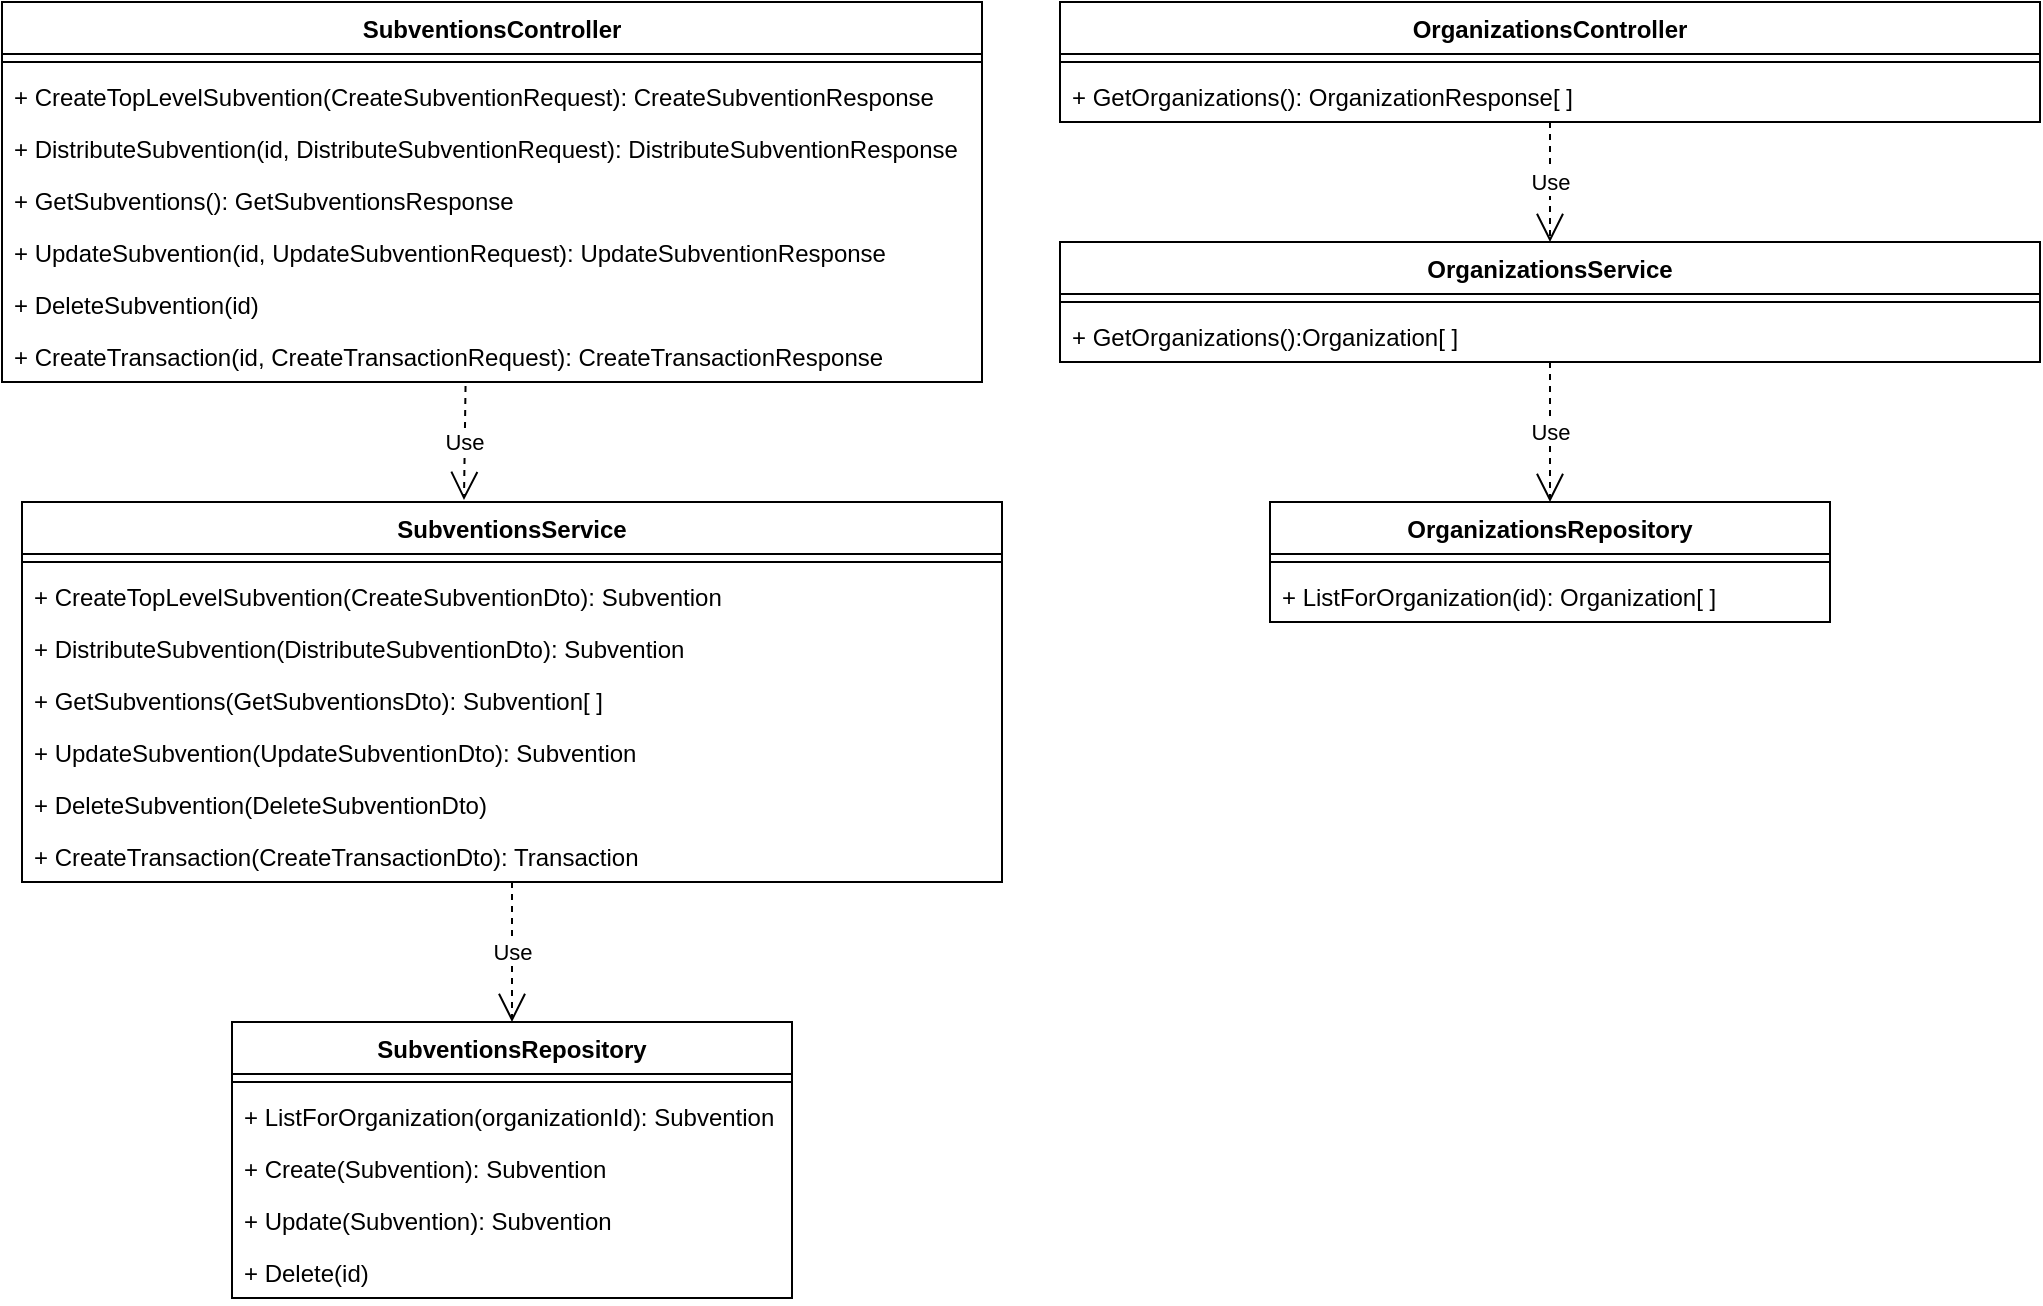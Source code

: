 <mxfile version="20.6.2" type="device"><diagram name="Page-1" id="e7e014a7-5840-1c2e-5031-d8a46d1fe8dd"><mxGraphModel dx="1018" dy="684" grid="1" gridSize="10" guides="1" tooltips="1" connect="1" arrows="1" fold="1" page="1" pageScale="1" pageWidth="1169" pageHeight="826" background="none" math="0" shadow="0"><root><mxCell id="0"/><mxCell id="1" parent="0"/><mxCell id="teZU_m9eYB5eQzAJ3jgt-41" value="SubventionsController" style="swimlane;fontStyle=1;align=center;verticalAlign=top;childLayout=stackLayout;horizontal=1;startSize=26;horizontalStack=0;resizeParent=1;resizeParentMax=0;resizeLast=0;collapsible=1;marginBottom=0;" parent="1" vertex="1"><mxGeometry x="140" y="50" width="490" height="190" as="geometry"/></mxCell><mxCell id="teZU_m9eYB5eQzAJ3jgt-43" value="" style="line;strokeWidth=1;fillColor=none;align=left;verticalAlign=middle;spacingTop=-1;spacingLeft=3;spacingRight=3;rotatable=0;labelPosition=right;points=[];portConstraint=eastwest;strokeColor=inherit;" parent="teZU_m9eYB5eQzAJ3jgt-41" vertex="1"><mxGeometry y="26" width="490" height="8" as="geometry"/></mxCell><mxCell id="teZU_m9eYB5eQzAJ3jgt-44" value="+ CreateTopLevelSubvention(CreateSubventionRequest): CreateSubventionResponse" style="text;strokeColor=none;fillColor=none;align=left;verticalAlign=top;spacingLeft=4;spacingRight=4;overflow=hidden;rotatable=0;points=[[0,0.5],[1,0.5]];portConstraint=eastwest;" parent="teZU_m9eYB5eQzAJ3jgt-41" vertex="1"><mxGeometry y="34" width="490" height="26" as="geometry"/></mxCell><mxCell id="vfzUL8kGikO54vaJx0zX-7" value="+ DistributeSubvention(id, DistributeSubventionRequest): DistributeSubventionResponse" style="text;strokeColor=none;fillColor=none;align=left;verticalAlign=top;spacingLeft=4;spacingRight=4;overflow=hidden;rotatable=0;points=[[0,0.5],[1,0.5]];portConstraint=eastwest;" parent="teZU_m9eYB5eQzAJ3jgt-41" vertex="1"><mxGeometry y="60" width="490" height="26" as="geometry"/></mxCell><mxCell id="vfzUL8kGikO54vaJx0zX-6" value="+ GetSubventions(): GetSubventionsResponse" style="text;strokeColor=none;fillColor=none;align=left;verticalAlign=top;spacingLeft=4;spacingRight=4;overflow=hidden;rotatable=0;points=[[0,0.5],[1,0.5]];portConstraint=eastwest;" parent="teZU_m9eYB5eQzAJ3jgt-41" vertex="1"><mxGeometry y="86" width="490" height="26" as="geometry"/></mxCell><mxCell id="vfzUL8kGikO54vaJx0zX-11" value="+ UpdateSubvention(id, UpdateSubventionRequest): UpdateSubventionResponse" style="text;strokeColor=none;fillColor=none;align=left;verticalAlign=top;spacingLeft=4;spacingRight=4;overflow=hidden;rotatable=0;points=[[0,0.5],[1,0.5]];portConstraint=eastwest;" parent="teZU_m9eYB5eQzAJ3jgt-41" vertex="1"><mxGeometry y="112" width="490" height="26" as="geometry"/></mxCell><mxCell id="vfzUL8kGikO54vaJx0zX-10" value="+ DeleteSubvention(id)" style="text;strokeColor=none;fillColor=none;align=left;verticalAlign=top;spacingLeft=4;spacingRight=4;overflow=hidden;rotatable=0;points=[[0,0.5],[1,0.5]];portConstraint=eastwest;" parent="teZU_m9eYB5eQzAJ3jgt-41" vertex="1"><mxGeometry y="138" width="490" height="26" as="geometry"/></mxCell><mxCell id="vfzUL8kGikO54vaJx0zX-15" value="+ CreateTransaction(id, CreateTransactionRequest): CreateTransactionResponse" style="text;strokeColor=none;fillColor=none;align=left;verticalAlign=top;spacingLeft=4;spacingRight=4;overflow=hidden;rotatable=0;points=[[0,0.5],[1,0.5]];portConstraint=eastwest;" parent="teZU_m9eYB5eQzAJ3jgt-41" vertex="1"><mxGeometry y="164" width="490" height="26" as="geometry"/></mxCell><mxCell id="teZU_m9eYB5eQzAJ3jgt-45" value="SubventionsService" style="swimlane;fontStyle=1;align=center;verticalAlign=top;childLayout=stackLayout;horizontal=1;startSize=26;horizontalStack=0;resizeParent=1;resizeParentMax=0;resizeLast=0;collapsible=1;marginBottom=0;" parent="1" vertex="1"><mxGeometry x="150" y="300" width="490" height="190" as="geometry"/></mxCell><mxCell id="teZU_m9eYB5eQzAJ3jgt-46" value="" style="line;strokeWidth=1;fillColor=none;align=left;verticalAlign=middle;spacingTop=-1;spacingLeft=3;spacingRight=3;rotatable=0;labelPosition=right;points=[];portConstraint=eastwest;strokeColor=inherit;" parent="teZU_m9eYB5eQzAJ3jgt-45" vertex="1"><mxGeometry y="26" width="490" height="8" as="geometry"/></mxCell><mxCell id="teZU_m9eYB5eQzAJ3jgt-47" value="+ CreateTopLevelSubvention(CreateSubventionDto): Subvention" style="text;strokeColor=none;fillColor=none;align=left;verticalAlign=top;spacingLeft=4;spacingRight=4;overflow=hidden;rotatable=0;points=[[0,0.5],[1,0.5]];portConstraint=eastwest;" parent="teZU_m9eYB5eQzAJ3jgt-45" vertex="1"><mxGeometry y="34" width="490" height="26" as="geometry"/></mxCell><mxCell id="vfzUL8kGikO54vaJx0zX-9" value="+ DistributeSubvention(DistributeSubventionDto): Subvention" style="text;strokeColor=none;fillColor=none;align=left;verticalAlign=top;spacingLeft=4;spacingRight=4;overflow=hidden;rotatable=0;points=[[0,0.5],[1,0.5]];portConstraint=eastwest;" parent="teZU_m9eYB5eQzAJ3jgt-45" vertex="1"><mxGeometry y="60" width="490" height="26" as="geometry"/></mxCell><mxCell id="vfzUL8kGikO54vaJx0zX-8" value="+ GetSubventions(GetSubventionsDto): Subvention[ ]" style="text;strokeColor=none;fillColor=none;align=left;verticalAlign=top;spacingLeft=4;spacingRight=4;overflow=hidden;rotatable=0;points=[[0,0.5],[1,0.5]];portConstraint=eastwest;" parent="teZU_m9eYB5eQzAJ3jgt-45" vertex="1"><mxGeometry y="86" width="490" height="26" as="geometry"/></mxCell><mxCell id="vfzUL8kGikO54vaJx0zX-13" value="+ UpdateSubvention(UpdateSubventionDto): Subvention" style="text;strokeColor=none;fillColor=none;align=left;verticalAlign=top;spacingLeft=4;spacingRight=4;overflow=hidden;rotatable=0;points=[[0,0.5],[1,0.5]];portConstraint=eastwest;" parent="teZU_m9eYB5eQzAJ3jgt-45" vertex="1"><mxGeometry y="112" width="490" height="26" as="geometry"/></mxCell><mxCell id="vfzUL8kGikO54vaJx0zX-12" value="+ DeleteSubvention(DeleteSubventionDto)" style="text;strokeColor=none;fillColor=none;align=left;verticalAlign=top;spacingLeft=4;spacingRight=4;overflow=hidden;rotatable=0;points=[[0,0.5],[1,0.5]];portConstraint=eastwest;" parent="teZU_m9eYB5eQzAJ3jgt-45" vertex="1"><mxGeometry y="138" width="490" height="26" as="geometry"/></mxCell><mxCell id="vfzUL8kGikO54vaJx0zX-17" value="+ CreateTransaction(CreateTransactionDto): Transaction" style="text;strokeColor=none;fillColor=none;align=left;verticalAlign=top;spacingLeft=4;spacingRight=4;overflow=hidden;rotatable=0;points=[[0,0.5],[1,0.5]];portConstraint=eastwest;" parent="teZU_m9eYB5eQzAJ3jgt-45" vertex="1"><mxGeometry y="164" width="490" height="26" as="geometry"/></mxCell><mxCell id="qTpzYW5HqrFSMc56SvK--1" value="Use" style="endArrow=open;endSize=12;dashed=1;html=1;rounded=0;exitX=0.473;exitY=1.077;exitDx=0;exitDy=0;exitPerimeter=0;entryX=0.451;entryY=-0.005;entryDx=0;entryDy=0;entryPerimeter=0;" parent="1" source="vfzUL8kGikO54vaJx0zX-15" target="teZU_m9eYB5eQzAJ3jgt-45" edge="1"><mxGeometry width="160" relative="1" as="geometry"><mxPoint x="360" y="260" as="sourcePoint"/><mxPoint x="520" y="260" as="targetPoint"/></mxGeometry></mxCell><mxCell id="vkTlUyQdWWWFNAxrpz2R-1" value="OrganizationsController" style="swimlane;fontStyle=1;align=center;verticalAlign=top;childLayout=stackLayout;horizontal=1;startSize=26;horizontalStack=0;resizeParent=1;resizeParentMax=0;resizeLast=0;collapsible=1;marginBottom=0;" parent="1" vertex="1"><mxGeometry x="669" y="50" width="490" height="60" as="geometry"/></mxCell><mxCell id="vkTlUyQdWWWFNAxrpz2R-2" value="" style="line;strokeWidth=1;fillColor=none;align=left;verticalAlign=middle;spacingTop=-1;spacingLeft=3;spacingRight=3;rotatable=0;labelPosition=right;points=[];portConstraint=eastwest;strokeColor=inherit;" parent="vkTlUyQdWWWFNAxrpz2R-1" vertex="1"><mxGeometry y="26" width="490" height="8" as="geometry"/></mxCell><mxCell id="vkTlUyQdWWWFNAxrpz2R-5" value="+ GetOrganizations(): OrganizationResponse[ ]" style="text;strokeColor=none;fillColor=none;align=left;verticalAlign=top;spacingLeft=4;spacingRight=4;overflow=hidden;rotatable=0;points=[[0,0.5],[1,0.5]];portConstraint=eastwest;" parent="vkTlUyQdWWWFNAxrpz2R-1" vertex="1"><mxGeometry y="34" width="490" height="26" as="geometry"/></mxCell><mxCell id="vkTlUyQdWWWFNAxrpz2R-89" value="OrganizationsService" style="swimlane;fontStyle=1;align=center;verticalAlign=top;childLayout=stackLayout;horizontal=1;startSize=26;horizontalStack=0;resizeParent=1;resizeParentMax=0;resizeLast=0;collapsible=1;marginBottom=0;" parent="1" vertex="1"><mxGeometry x="669" y="170" width="490" height="60" as="geometry"/></mxCell><mxCell id="vkTlUyQdWWWFNAxrpz2R-90" value="" style="line;strokeWidth=1;fillColor=none;align=left;verticalAlign=middle;spacingTop=-1;spacingLeft=3;spacingRight=3;rotatable=0;labelPosition=right;points=[];portConstraint=eastwest;strokeColor=inherit;" parent="vkTlUyQdWWWFNAxrpz2R-89" vertex="1"><mxGeometry y="26" width="490" height="8" as="geometry"/></mxCell><mxCell id="vkTlUyQdWWWFNAxrpz2R-91" value="+ GetOrganizations():Organization[ ]" style="text;strokeColor=none;fillColor=none;align=left;verticalAlign=top;spacingLeft=4;spacingRight=4;overflow=hidden;rotatable=0;points=[[0,0.5],[1,0.5]];portConstraint=eastwest;" parent="vkTlUyQdWWWFNAxrpz2R-89" vertex="1"><mxGeometry y="34" width="490" height="26" as="geometry"/></mxCell><mxCell id="vkTlUyQdWWWFNAxrpz2R-97" value="OrganizationsRepository" style="swimlane;fontStyle=1;align=center;verticalAlign=top;childLayout=stackLayout;horizontal=1;startSize=26;horizontalStack=0;resizeParent=1;resizeParentMax=0;resizeLast=0;collapsible=1;marginBottom=0;" parent="1" vertex="1"><mxGeometry x="774" y="300" width="280" height="60" as="geometry"/></mxCell><mxCell id="vkTlUyQdWWWFNAxrpz2R-98" value="" style="line;strokeWidth=1;fillColor=none;align=left;verticalAlign=middle;spacingTop=-1;spacingLeft=3;spacingRight=3;rotatable=0;labelPosition=right;points=[];portConstraint=eastwest;strokeColor=inherit;" parent="vkTlUyQdWWWFNAxrpz2R-97" vertex="1"><mxGeometry y="26" width="280" height="8" as="geometry"/></mxCell><mxCell id="vkTlUyQdWWWFNAxrpz2R-99" value="+ ListForOrganization(id): Organization[ ]" style="text;strokeColor=none;fillColor=none;align=left;verticalAlign=top;spacingLeft=4;spacingRight=4;overflow=hidden;rotatable=0;points=[[0,0.5],[1,0.5]];portConstraint=eastwest;" parent="vkTlUyQdWWWFNAxrpz2R-97" vertex="1"><mxGeometry y="34" width="280" height="26" as="geometry"/></mxCell><mxCell id="vkTlUyQdWWWFNAxrpz2R-100" value="Use" style="endArrow=open;endSize=12;dashed=1;html=1;rounded=0;" parent="1" source="vkTlUyQdWWWFNAxrpz2R-1" target="vkTlUyQdWWWFNAxrpz2R-89" edge="1"><mxGeometry width="160" relative="1" as="geometry"><mxPoint x="914.07" y="116.472" as="sourcePoint"/><mxPoint x="913.29" y="173.52" as="targetPoint"/></mxGeometry></mxCell><mxCell id="vkTlUyQdWWWFNAxrpz2R-101" value="Use" style="endArrow=open;endSize=12;dashed=1;html=1;rounded=0;" parent="1" source="vkTlUyQdWWWFNAxrpz2R-89" target="vkTlUyQdWWWFNAxrpz2R-97" edge="1"><mxGeometry width="160" relative="1" as="geometry"><mxPoint x="924" y="120" as="sourcePoint"/><mxPoint x="924" y="180" as="targetPoint"/></mxGeometry></mxCell><mxCell id="vkTlUyQdWWWFNAxrpz2R-118" value="SubventionsRepository" style="swimlane;fontStyle=1;align=center;verticalAlign=top;childLayout=stackLayout;horizontal=1;startSize=26;horizontalStack=0;resizeParent=1;resizeParentMax=0;resizeLast=0;collapsible=1;marginBottom=0;" parent="1" vertex="1"><mxGeometry x="255" y="560" width="280" height="138" as="geometry"/></mxCell><mxCell id="vkTlUyQdWWWFNAxrpz2R-119" value="" style="line;strokeWidth=1;fillColor=none;align=left;verticalAlign=middle;spacingTop=-1;spacingLeft=3;spacingRight=3;rotatable=0;labelPosition=right;points=[];portConstraint=eastwest;strokeColor=inherit;" parent="vkTlUyQdWWWFNAxrpz2R-118" vertex="1"><mxGeometry y="26" width="280" height="8" as="geometry"/></mxCell><mxCell id="vkTlUyQdWWWFNAxrpz2R-120" value="+ ListForOrganization(organizationId): Subvention" style="text;strokeColor=none;fillColor=none;align=left;verticalAlign=top;spacingLeft=4;spacingRight=4;overflow=hidden;rotatable=0;points=[[0,0.5],[1,0.5]];portConstraint=eastwest;" parent="vkTlUyQdWWWFNAxrpz2R-118" vertex="1"><mxGeometry y="34" width="280" height="26" as="geometry"/></mxCell><mxCell id="vkTlUyQdWWWFNAxrpz2R-121" value="+ Create(Subvention): Subvention" style="text;strokeColor=none;fillColor=none;align=left;verticalAlign=top;spacingLeft=4;spacingRight=4;overflow=hidden;rotatable=0;points=[[0,0.5],[1,0.5]];portConstraint=eastwest;" parent="vkTlUyQdWWWFNAxrpz2R-118" vertex="1"><mxGeometry y="60" width="280" height="26" as="geometry"/></mxCell><mxCell id="vkTlUyQdWWWFNAxrpz2R-122" value="+ Update(Subvention): Subvention" style="text;strokeColor=none;fillColor=none;align=left;verticalAlign=top;spacingLeft=4;spacingRight=4;overflow=hidden;rotatable=0;points=[[0,0.5],[1,0.5]];portConstraint=eastwest;" parent="vkTlUyQdWWWFNAxrpz2R-118" vertex="1"><mxGeometry y="86" width="280" height="26" as="geometry"/></mxCell><mxCell id="vkTlUyQdWWWFNAxrpz2R-123" value="+ Delete(id)" style="text;strokeColor=none;fillColor=none;align=left;verticalAlign=top;spacingLeft=4;spacingRight=4;overflow=hidden;rotatable=0;points=[[0,0.5],[1,0.5]];portConstraint=eastwest;" parent="vkTlUyQdWWWFNAxrpz2R-118" vertex="1"><mxGeometry y="112" width="280" height="26" as="geometry"/></mxCell><mxCell id="vkTlUyQdWWWFNAxrpz2R-125" value="Use" style="endArrow=open;endSize=12;dashed=1;html=1;rounded=0;" parent="1" source="teZU_m9eYB5eQzAJ3jgt-45" target="vkTlUyQdWWWFNAxrpz2R-118" edge="1"><mxGeometry width="160" relative="1" as="geometry"><mxPoint x="700" y="490" as="sourcePoint"/><mxPoint x="1400" y="810" as="targetPoint"/></mxGeometry></mxCell></root></mxGraphModel></diagram></mxfile>